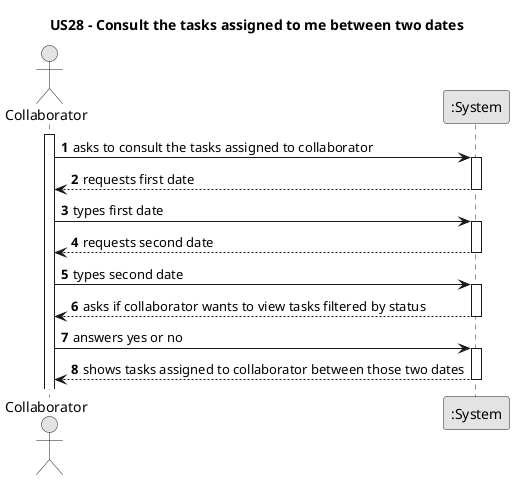 @startuml
skinparam monochrome true
skinparam packageStyle rectangle
skinparam shadowing false

title US28 - Consult the tasks assigned to me between two dates

autonumber

actor "Collaborator" as Employee
participant ":System" as System

activate Employee

    Employee -> System : asks to consult the tasks assigned to collaborator
    activate System

    System --> Employee : requests first date
    deactivate System

    Employee -> System : types first date
    activate System

    System --> Employee : requests second date
    deactivate System

    Employee -> System : types second date
    activate System

    System --> Employee : asks if collaborator wants to view tasks filtered by status
    deactivate System

    Employee -> System : answers yes or no
    activate System

    System --> Employee : shows tasks assigned to collaborator between those two dates
    deactivate System

@enduml